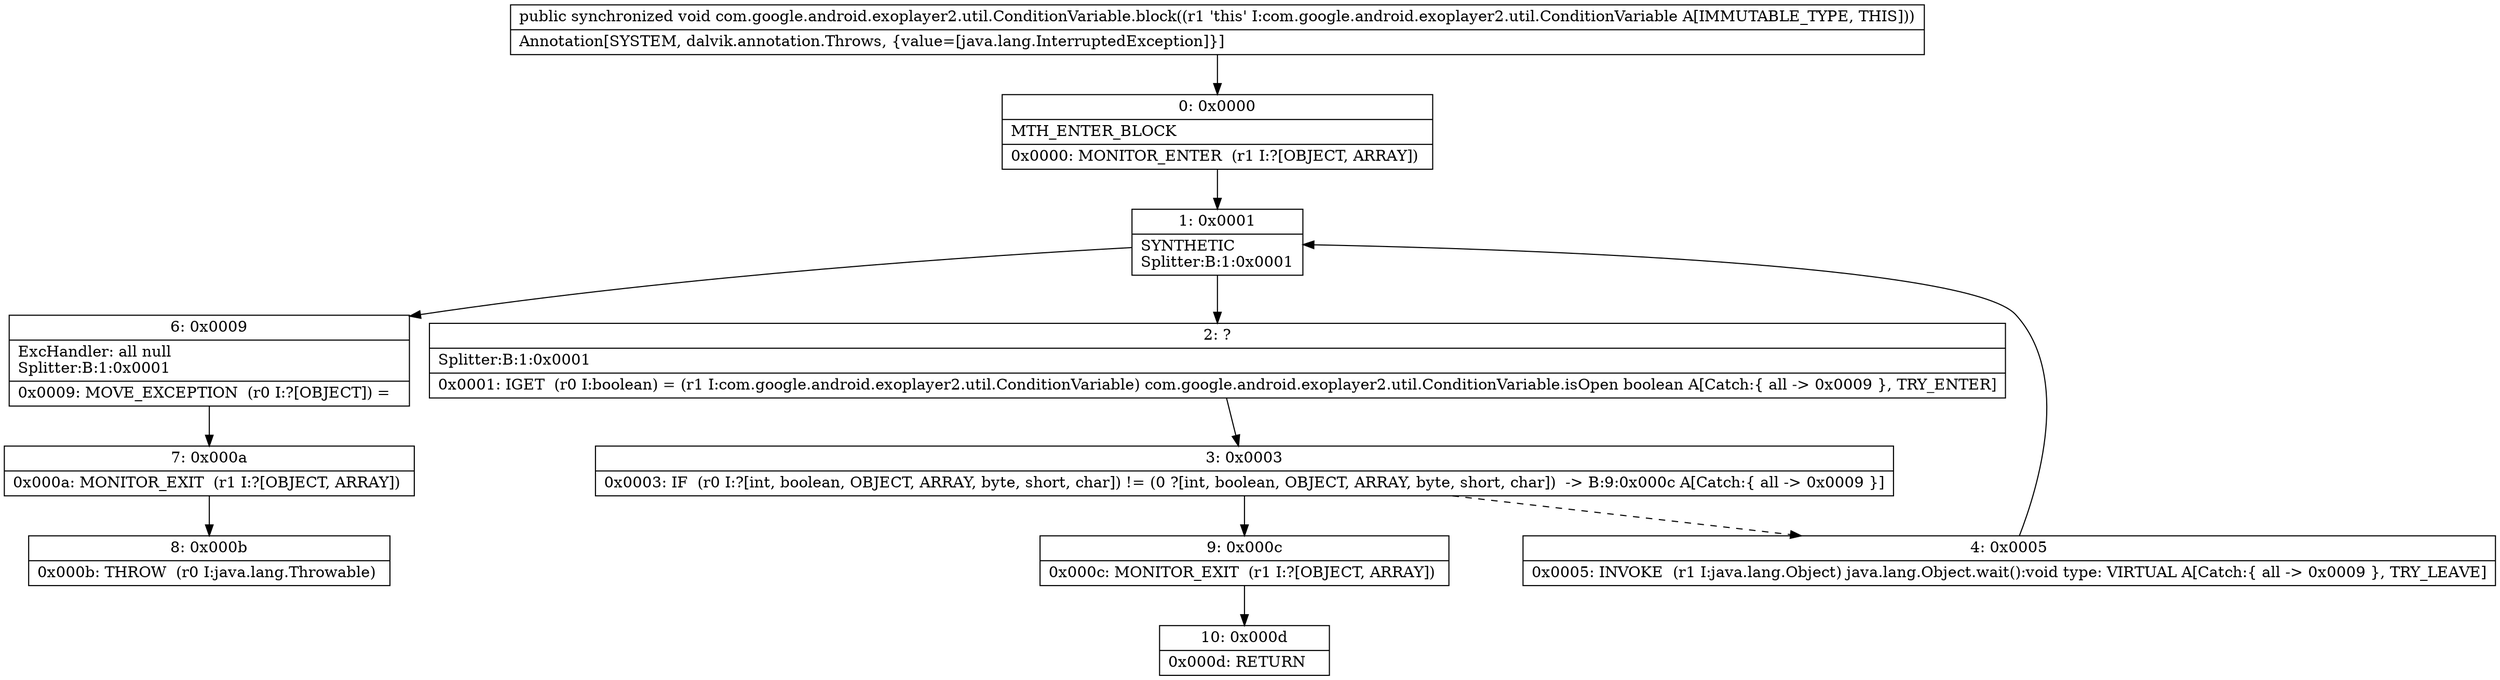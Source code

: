 digraph "CFG forcom.google.android.exoplayer2.util.ConditionVariable.block()V" {
Node_0 [shape=record,label="{0\:\ 0x0000|MTH_ENTER_BLOCK\l|0x0000: MONITOR_ENTER  (r1 I:?[OBJECT, ARRAY]) \l}"];
Node_1 [shape=record,label="{1\:\ 0x0001|SYNTHETIC\lSplitter:B:1:0x0001\l}"];
Node_2 [shape=record,label="{2\:\ ?|Splitter:B:1:0x0001\l|0x0001: IGET  (r0 I:boolean) = (r1 I:com.google.android.exoplayer2.util.ConditionVariable) com.google.android.exoplayer2.util.ConditionVariable.isOpen boolean A[Catch:\{ all \-\> 0x0009 \}, TRY_ENTER]\l}"];
Node_3 [shape=record,label="{3\:\ 0x0003|0x0003: IF  (r0 I:?[int, boolean, OBJECT, ARRAY, byte, short, char]) != (0 ?[int, boolean, OBJECT, ARRAY, byte, short, char])  \-\> B:9:0x000c A[Catch:\{ all \-\> 0x0009 \}]\l}"];
Node_4 [shape=record,label="{4\:\ 0x0005|0x0005: INVOKE  (r1 I:java.lang.Object) java.lang.Object.wait():void type: VIRTUAL A[Catch:\{ all \-\> 0x0009 \}, TRY_LEAVE]\l}"];
Node_6 [shape=record,label="{6\:\ 0x0009|ExcHandler: all null\lSplitter:B:1:0x0001\l|0x0009: MOVE_EXCEPTION  (r0 I:?[OBJECT]) =  \l}"];
Node_7 [shape=record,label="{7\:\ 0x000a|0x000a: MONITOR_EXIT  (r1 I:?[OBJECT, ARRAY]) \l}"];
Node_8 [shape=record,label="{8\:\ 0x000b|0x000b: THROW  (r0 I:java.lang.Throwable) \l}"];
Node_9 [shape=record,label="{9\:\ 0x000c|0x000c: MONITOR_EXIT  (r1 I:?[OBJECT, ARRAY]) \l}"];
Node_10 [shape=record,label="{10\:\ 0x000d|0x000d: RETURN   \l}"];
MethodNode[shape=record,label="{public synchronized void com.google.android.exoplayer2.util.ConditionVariable.block((r1 'this' I:com.google.android.exoplayer2.util.ConditionVariable A[IMMUTABLE_TYPE, THIS]))  | Annotation[SYSTEM, dalvik.annotation.Throws, \{value=[java.lang.InterruptedException]\}]\l}"];
MethodNode -> Node_0;
Node_0 -> Node_1;
Node_1 -> Node_2;
Node_1 -> Node_6;
Node_2 -> Node_3;
Node_3 -> Node_4[style=dashed];
Node_3 -> Node_9;
Node_4 -> Node_1;
Node_6 -> Node_7;
Node_7 -> Node_8;
Node_9 -> Node_10;
}

